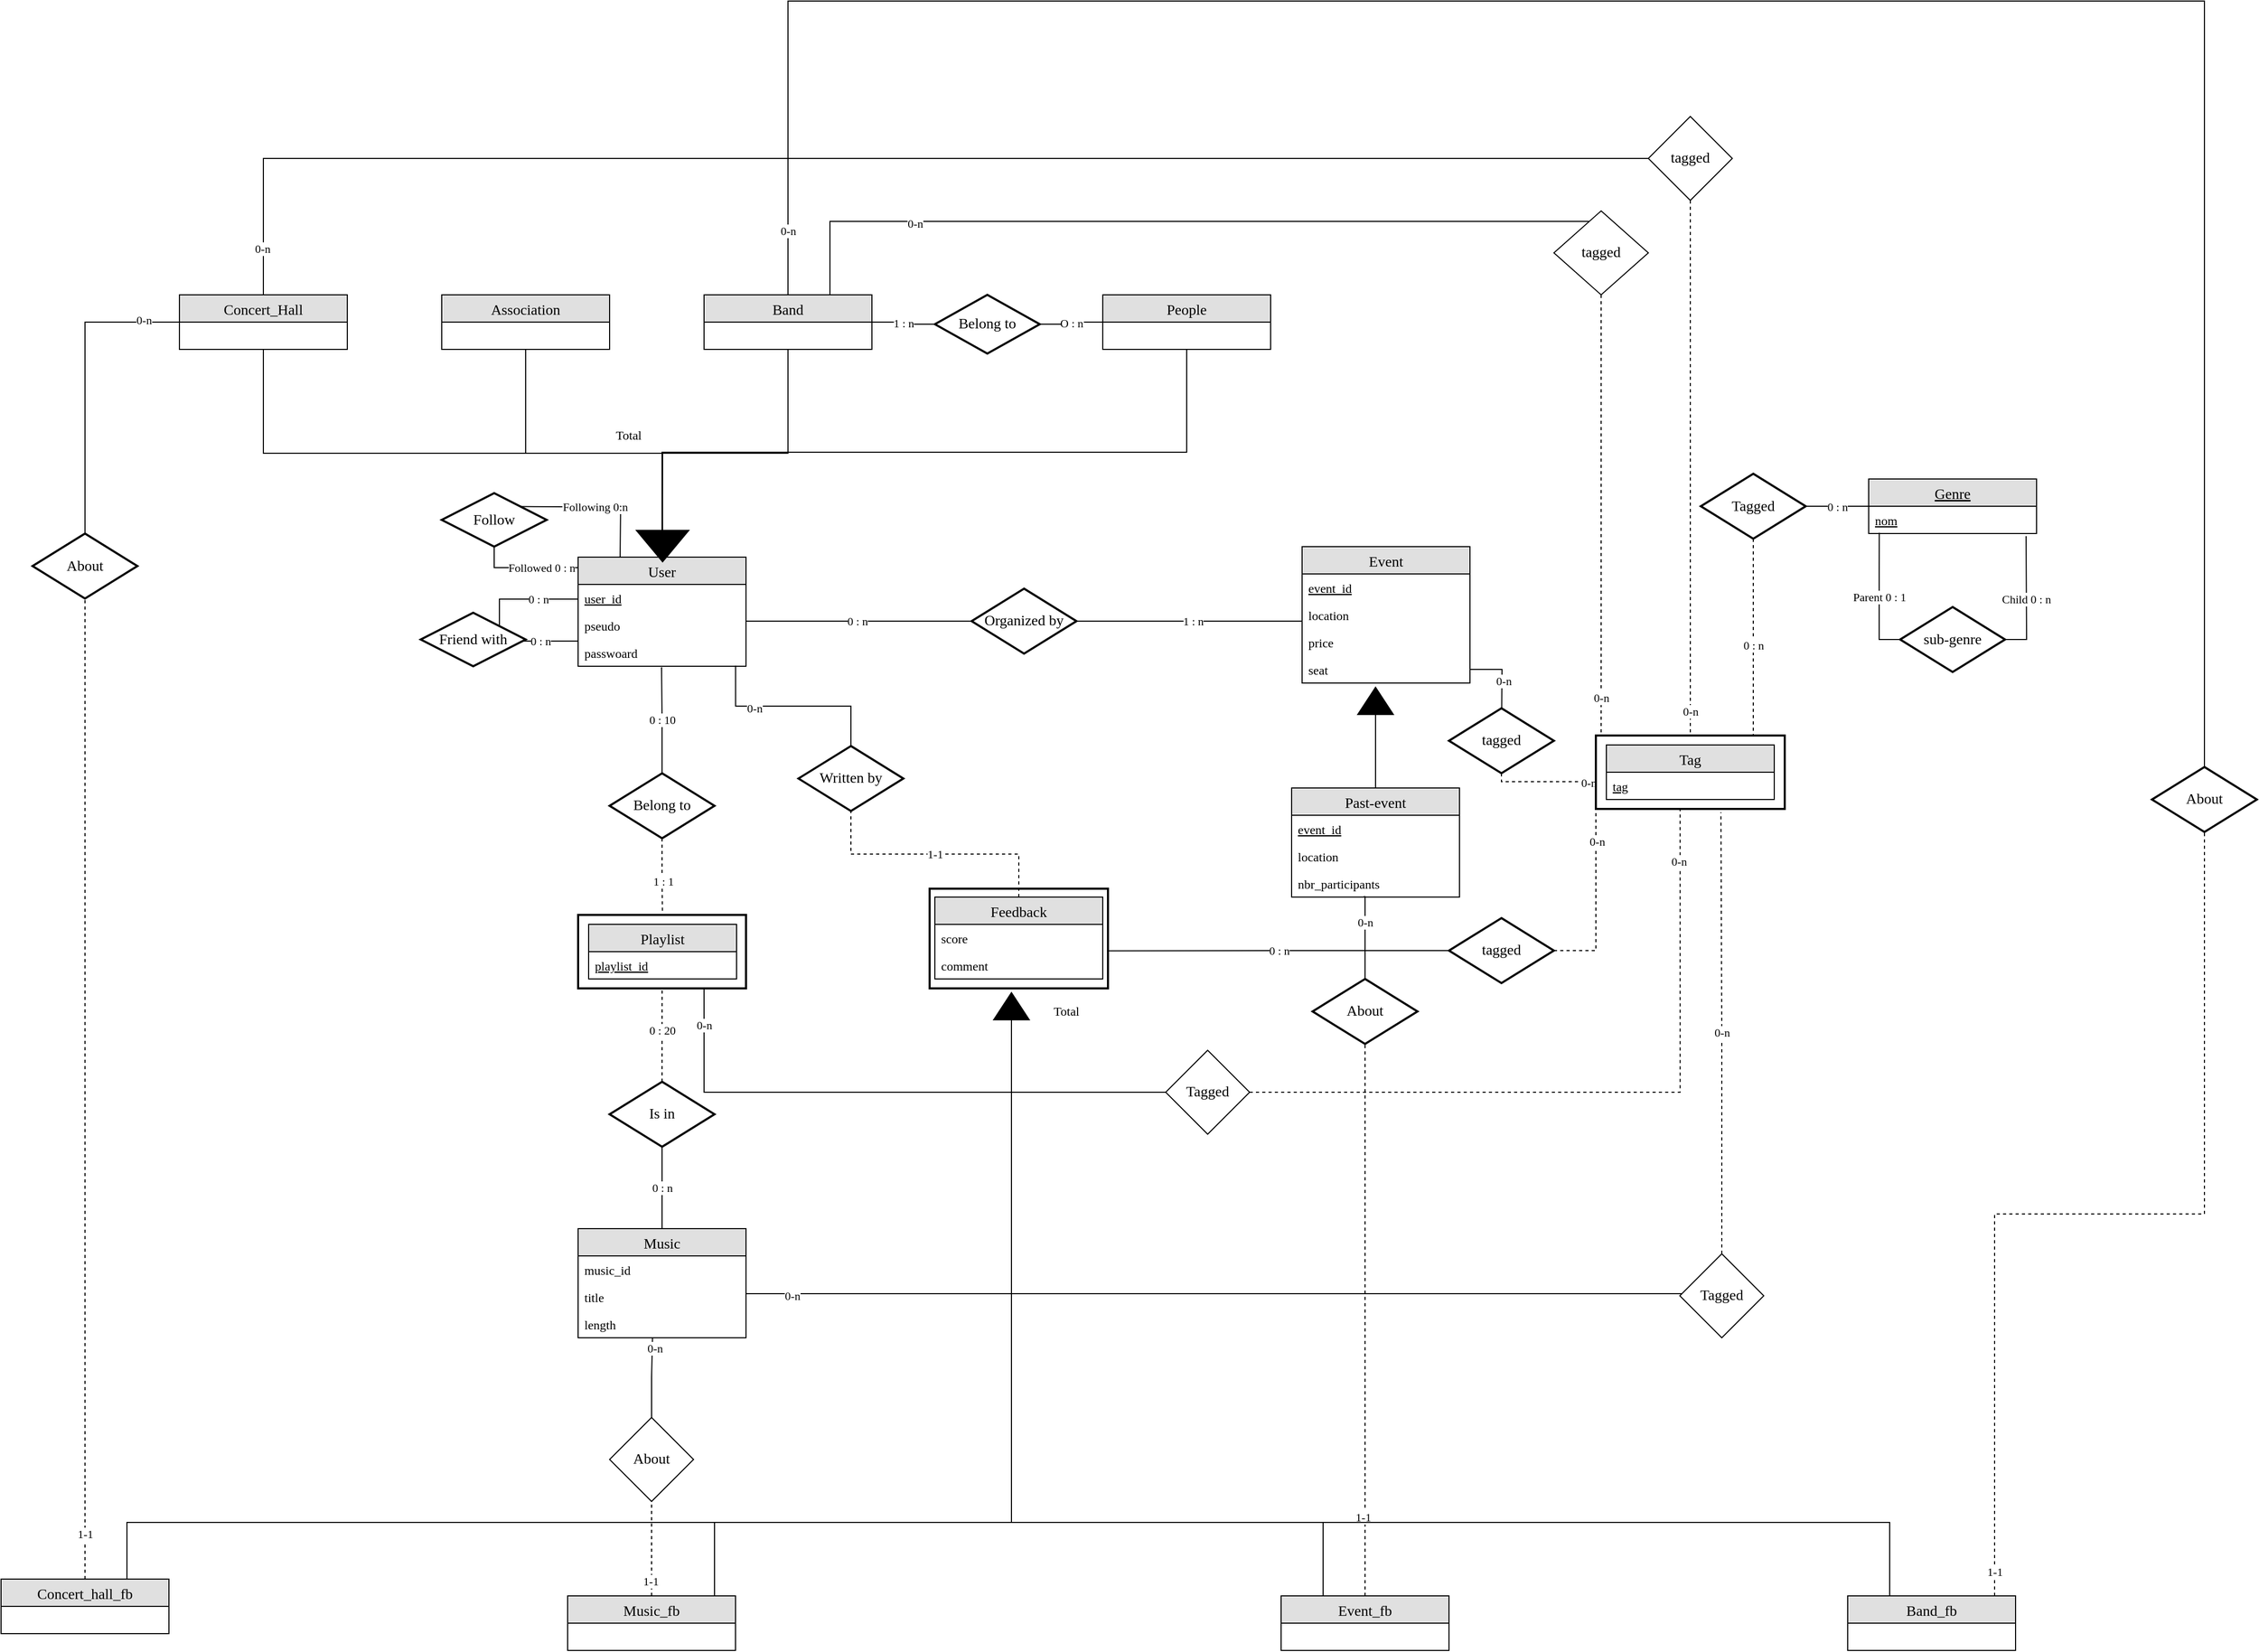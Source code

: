 <mxfile version="21.3.4" type="github">
  <diagram id="5mgsKcssJQCsPawb4BXf" name="Page-1">
    <mxGraphModel dx="2154" dy="2222" grid="1" gridSize="10" guides="1" tooltips="1" connect="1" arrows="1" fold="1" page="1" pageScale="1" pageWidth="1200" pageHeight="1600" math="0" shadow="0">
      <root>
        <mxCell id="0" />
        <mxCell id="1" parent="0" />
        <mxCell id="uh5qMoxckvoYUKValWo6-155" value="Entity" style="shape=ext;strokeWidth=2;margin=10;double=1;whiteSpace=wrap;html=1;align=center;fontSize=14;fontFamily=Comic Sans MS;" parent="1" vertex="1">
          <mxGeometry x="325" y="116" width="170" height="95" as="geometry" />
        </mxCell>
        <mxCell id="92" style="edgeStyle=orthogonalEdgeStyle;rounded=0;orthogonalLoop=1;jettySize=auto;html=1;exitX=0.5;exitY=1;exitDx=0;exitDy=0;entryX=0.5;entryY=0;entryDx=0;entryDy=0;endArrow=none;endFill=0;fontFamily=Comic Sans MS;" parent="1" source="72" target="87" edge="1">
          <mxGeometry relative="1" as="geometry" />
        </mxCell>
        <mxCell id="dS2kvdLa_AtOlH00ISaZ-193" value="" style="edgeStyle=orthogonalEdgeStyle;rounded=0;orthogonalLoop=1;jettySize=auto;html=1;endArrow=none;endFill=0;fontFamily=Comic Sans MS;" parent="1" source="72" target="dS2kvdLa_AtOlH00ISaZ-192" edge="1">
          <mxGeometry relative="1" as="geometry">
            <Array as="points">
              <mxPoint x="-310" y="-580" />
            </Array>
          </mxGeometry>
        </mxCell>
        <mxCell id="dS2kvdLa_AtOlH00ISaZ-199" value="0-n" style="edgeLabel;html=1;align=center;verticalAlign=middle;resizable=0;points=[];fontFamily=Comic Sans MS;" parent="dS2kvdLa_AtOlH00ISaZ-193" vertex="1" connectable="0">
          <mxGeometry x="-0.941" y="1" relative="1" as="geometry">
            <mxPoint y="-1" as="offset" />
          </mxGeometry>
        </mxCell>
        <mxCell id="72" value="Concert_Hall" style="swimlane;fontStyle=0;childLayout=stackLayout;horizontal=1;startSize=26;fillColor=#e0e0e0;horizontalStack=0;resizeParent=1;resizeParentMax=0;resizeLast=0;collapsible=1;marginBottom=0;swimlaneFillColor=#ffffff;align=center;fontSize=14;fontFamily=Comic Sans MS;" parent="1" vertex="1">
          <mxGeometry x="-390" y="-450" width="160" height="52" as="geometry" />
        </mxCell>
        <mxCell id="93" style="edgeStyle=orthogonalEdgeStyle;rounded=0;orthogonalLoop=1;jettySize=auto;html=1;exitX=0.5;exitY=1;exitDx=0;exitDy=0;endArrow=none;endFill=0;fontFamily=Comic Sans MS;" parent="1" source="76" edge="1">
          <mxGeometry relative="1" as="geometry">
            <mxPoint x="70" y="-200" as="targetPoint" />
          </mxGeometry>
        </mxCell>
        <mxCell id="76" value="Association" style="swimlane;fontStyle=0;childLayout=stackLayout;horizontal=1;startSize=26;fillColor=#e0e0e0;horizontalStack=0;resizeParent=1;resizeParentMax=0;resizeLast=0;collapsible=1;marginBottom=0;swimlaneFillColor=#ffffff;align=center;fontSize=14;fontFamily=Comic Sans MS;" parent="1" vertex="1">
          <mxGeometry x="-140" y="-450" width="160" height="52" as="geometry" />
        </mxCell>
        <mxCell id="94" style="edgeStyle=orthogonalEdgeStyle;rounded=0;orthogonalLoop=1;jettySize=auto;html=1;exitX=0.5;exitY=1;exitDx=0;exitDy=0;endArrow=none;endFill=0;fontFamily=Comic Sans MS;" parent="1" source="81" edge="1">
          <mxGeometry relative="1" as="geometry">
            <mxPoint x="70" y="-200" as="targetPoint" />
          </mxGeometry>
        </mxCell>
        <mxCell id="dS2kvdLa_AtOlH00ISaZ-197" value="" style="edgeStyle=orthogonalEdgeStyle;rounded=0;orthogonalLoop=1;jettySize=auto;html=1;endArrow=none;endFill=0;exitX=0.75;exitY=0;exitDx=0;exitDy=0;fontFamily=Comic Sans MS;" parent="1" source="81" target="dS2kvdLa_AtOlH00ISaZ-196" edge="1">
          <mxGeometry relative="1" as="geometry">
            <Array as="points">
              <mxPoint x="230" y="-520" />
            </Array>
          </mxGeometry>
        </mxCell>
        <mxCell id="dS2kvdLa_AtOlH00ISaZ-200" value="0-n" style="edgeLabel;html=1;align=center;verticalAlign=middle;resizable=0;points=[];fontFamily=Comic Sans MS;" parent="dS2kvdLa_AtOlH00ISaZ-197" vertex="1" connectable="0">
          <mxGeometry x="-0.62" y="-2" relative="1" as="geometry">
            <mxPoint as="offset" />
          </mxGeometry>
        </mxCell>
        <mxCell id="81" value="Band" style="swimlane;fontStyle=0;childLayout=stackLayout;horizontal=1;startSize=26;fillColor=#e0e0e0;horizontalStack=0;resizeParent=1;resizeParentMax=0;resizeLast=0;collapsible=1;marginBottom=0;swimlaneFillColor=#ffffff;align=center;fontSize=14;fontFamily=Comic Sans MS;" parent="1" vertex="1">
          <mxGeometry x="110" y="-450" width="160" height="52" as="geometry" />
        </mxCell>
        <mxCell id="84" value="O : n" style="edgeStyle=orthogonalEdgeStyle;rounded=0;orthogonalLoop=1;jettySize=auto;html=1;exitX=0;exitY=0.5;exitDx=0;exitDy=0;entryX=1;entryY=0.5;entryDx=0;entryDy=0;endArrow=none;endFill=0;fontFamily=Comic Sans MS;" parent="1" source="82" target="83" edge="1">
          <mxGeometry relative="1" as="geometry" />
        </mxCell>
        <mxCell id="95" style="edgeStyle=orthogonalEdgeStyle;rounded=0;orthogonalLoop=1;jettySize=auto;html=1;exitX=0.5;exitY=1;exitDx=0;exitDy=0;endArrow=classicThin;endFill=1;fontFamily=Comic Sans MS;" parent="1" source="dS2kvdLa_AtOlH00ISaZ-208" edge="1">
          <mxGeometry relative="1" as="geometry">
            <mxPoint x="70" y="-200" as="targetPoint" />
          </mxGeometry>
        </mxCell>
        <mxCell id="82" value="People" style="swimlane;fontStyle=0;childLayout=stackLayout;horizontal=1;startSize=26;fillColor=#e0e0e0;horizontalStack=0;resizeParent=1;resizeParentMax=0;resizeLast=0;collapsible=1;marginBottom=0;swimlaneFillColor=#ffffff;align=center;fontSize=14;fontFamily=Comic Sans MS;" parent="1" vertex="1">
          <mxGeometry x="490" y="-450" width="160" height="52" as="geometry" />
        </mxCell>
        <mxCell id="85" value="1 : n" style="edgeStyle=orthogonalEdgeStyle;rounded=0;orthogonalLoop=1;jettySize=auto;html=1;exitX=0;exitY=0.5;exitDx=0;exitDy=0;entryX=1;entryY=0.5;entryDx=0;entryDy=0;endArrow=none;endFill=0;fontFamily=Comic Sans MS;" parent="1" source="83" target="81" edge="1">
          <mxGeometry relative="1" as="geometry" />
        </mxCell>
        <mxCell id="83" value="Belong to" style="shape=rhombus;strokeWidth=2;fontSize=17;perimeter=rhombusPerimeter;whiteSpace=wrap;html=1;align=center;fontSize=14;fontFamily=Comic Sans MS;" parent="1" vertex="1">
          <mxGeometry x="330" y="-450" width="100" height="56" as="geometry" />
        </mxCell>
        <mxCell id="87" value="User" style="swimlane;fontStyle=0;childLayout=stackLayout;horizontal=1;startSize=26;fillColor=#e0e0e0;horizontalStack=0;resizeParent=1;resizeParentMax=0;resizeLast=0;collapsible=1;marginBottom=0;swimlaneFillColor=#ffffff;align=center;fontSize=14;fontFamily=Comic Sans MS;" parent="1" vertex="1">
          <mxGeometry x="-10" y="-200" width="160" height="104" as="geometry" />
        </mxCell>
        <mxCell id="88" value="user_id" style="text;strokeColor=none;fillColor=none;spacingLeft=4;spacingRight=4;overflow=hidden;rotatable=0;points=[[0,0.5],[1,0.5]];portConstraint=eastwest;fontSize=12;fontStyle=4;fontFamily=Comic Sans MS;" parent="87" vertex="1">
          <mxGeometry y="26" width="160" height="26" as="geometry" />
        </mxCell>
        <mxCell id="89" value="pseudo" style="text;strokeColor=none;fillColor=none;spacingLeft=4;spacingRight=4;overflow=hidden;rotatable=0;points=[[0,0.5],[1,0.5]];portConstraint=eastwest;fontSize=12;fontFamily=Comic Sans MS;" parent="87" vertex="1">
          <mxGeometry y="52" width="160" height="26" as="geometry" />
        </mxCell>
        <mxCell id="90" value="passwoard" style="text;strokeColor=none;fillColor=none;spacingLeft=4;spacingRight=4;overflow=hidden;rotatable=0;points=[[0,0.5],[1,0.5]];portConstraint=eastwest;fontSize=12;fontFamily=Comic Sans MS;" parent="87" vertex="1">
          <mxGeometry y="78" width="160" height="26" as="geometry" />
        </mxCell>
        <mxCell id="96" value="Total" style="text;strokeColor=none;fillColor=none;spacingLeft=4;spacingRight=4;overflow=hidden;rotatable=0;points=[[0,0.5],[1,0.5]];portConstraint=eastwest;fontSize=12;fontFamily=Comic Sans MS;" parent="1" vertex="1">
          <mxGeometry x="20" y="-330" width="40" height="26" as="geometry" />
        </mxCell>
        <mxCell id="97" value="Event" style="swimlane;fontStyle=0;childLayout=stackLayout;horizontal=1;startSize=26;fillColor=#e0e0e0;horizontalStack=0;resizeParent=1;resizeParentMax=0;resizeLast=0;collapsible=1;marginBottom=0;swimlaneFillColor=#ffffff;align=center;fontSize=14;fontFamily=Comic Sans MS;" parent="1" vertex="1">
          <mxGeometry x="680" y="-210" width="160" height="130" as="geometry" />
        </mxCell>
        <mxCell id="98" value="event_id" style="text;strokeColor=none;fillColor=none;spacingLeft=4;spacingRight=4;overflow=hidden;rotatable=0;points=[[0,0.5],[1,0.5]];portConstraint=eastwest;fontSize=12;fontStyle=4;fontFamily=Comic Sans MS;" parent="97" vertex="1">
          <mxGeometry y="26" width="160" height="26" as="geometry" />
        </mxCell>
        <mxCell id="99" value="location" style="text;strokeColor=none;fillColor=none;spacingLeft=4;spacingRight=4;overflow=hidden;rotatable=0;points=[[0,0.5],[1,0.5]];portConstraint=eastwest;fontSize=12;fontFamily=Comic Sans MS;" parent="97" vertex="1">
          <mxGeometry y="52" width="160" height="26" as="geometry" />
        </mxCell>
        <mxCell id="101" value="price " style="text;strokeColor=none;fillColor=none;spacingLeft=4;spacingRight=4;overflow=hidden;rotatable=0;points=[[0,0.5],[1,0.5]];portConstraint=eastwest;fontSize=12;fontFamily=Comic Sans MS;" parent="97" vertex="1">
          <mxGeometry y="78" width="160" height="26" as="geometry" />
        </mxCell>
        <mxCell id="dS2kvdLa_AtOlH00ISaZ-228" style="edgeStyle=orthogonalEdgeStyle;rounded=0;orthogonalLoop=1;jettySize=auto;html=1;exitX=1;exitY=0.5;exitDx=0;exitDy=0;endArrow=none;endFill=0;fontFamily=Comic Sans MS;" parent="97" source="100" edge="1">
          <mxGeometry relative="1" as="geometry">
            <mxPoint x="190" y="190" as="targetPoint" />
          </mxGeometry>
        </mxCell>
        <mxCell id="dS2kvdLa_AtOlH00ISaZ-231" value="0-n" style="edgeLabel;html=1;align=center;verticalAlign=middle;resizable=0;points=[];fontFamily=Comic Sans MS;" parent="dS2kvdLa_AtOlH00ISaZ-228" vertex="1" connectable="0">
          <mxGeometry x="-0.198" y="1" relative="1" as="geometry">
            <mxPoint as="offset" />
          </mxGeometry>
        </mxCell>
        <mxCell id="100" value="seat" style="text;strokeColor=none;fillColor=none;spacingLeft=4;spacingRight=4;overflow=hidden;rotatable=0;points=[[0,0.5],[1,0.5]];portConstraint=eastwest;fontSize=12;fontFamily=Comic Sans MS;" parent="97" vertex="1">
          <mxGeometry y="104" width="160" height="26" as="geometry" />
        </mxCell>
        <mxCell id="106" value="0 : n" style="edgeStyle=orthogonalEdgeStyle;rounded=0;orthogonalLoop=1;jettySize=auto;html=1;exitX=0;exitY=0.5;exitDx=0;exitDy=0;entryX=1;entryY=0.5;entryDx=0;entryDy=0;endArrow=none;endFill=0;fontFamily=Comic Sans MS;" parent="1" source="102" target="89" edge="1">
          <mxGeometry relative="1" as="geometry">
            <Array as="points">
              <mxPoint x="150" y="-139" />
            </Array>
          </mxGeometry>
        </mxCell>
        <mxCell id="108" value="1 : n" style="edgeStyle=orthogonalEdgeStyle;rounded=0;orthogonalLoop=1;jettySize=auto;html=1;exitX=1;exitY=0.5;exitDx=0;exitDy=0;entryX=0;entryY=0.5;entryDx=0;entryDy=0;endArrow=none;endFill=0;fontFamily=Comic Sans MS;" parent="1" source="102" target="99" edge="1">
          <mxGeometry relative="1" as="geometry">
            <Array as="points">
              <mxPoint x="680" y="-139" />
            </Array>
          </mxGeometry>
        </mxCell>
        <mxCell id="102" value="Organized by" style="shape=rhombus;strokeWidth=2;fontSize=17;perimeter=rhombusPerimeter;whiteSpace=wrap;html=1;align=center;fontSize=14;fontFamily=Comic Sans MS;" parent="1" vertex="1">
          <mxGeometry x="365" y="-170" width="100" height="62" as="geometry" />
        </mxCell>
        <mxCell id="112" value="Following 0:n" style="edgeStyle=orthogonalEdgeStyle;rounded=0;orthogonalLoop=1;jettySize=auto;html=1;exitX=1;exitY=0;exitDx=0;exitDy=0;entryX=0.25;entryY=0;entryDx=0;entryDy=0;endArrow=none;endFill=0;fontFamily=Comic Sans MS;" parent="1" edge="1">
          <mxGeometry x="0.001" relative="1" as="geometry">
            <mxPoint x="-65" y="-248.25" as="sourcePoint" />
            <mxPoint x="30" y="-200.0" as="targetPoint" />
            <mxPoint as="offset" />
          </mxGeometry>
        </mxCell>
        <mxCell id="113" value="Followed 0 : n" style="edgeStyle=orthogonalEdgeStyle;rounded=0;orthogonalLoop=1;jettySize=auto;html=1;exitX=0.5;exitY=1;exitDx=0;exitDy=0;entryX=0;entryY=0.5;entryDx=0;entryDy=0;endArrow=none;endFill=0;fontFamily=Comic Sans MS;" parent="1" source="109" target="88" edge="1">
          <mxGeometry x="0.005" relative="1" as="geometry">
            <Array as="points">
              <mxPoint x="-90" y="-190" />
              <mxPoint x="-10" y="-190" />
            </Array>
            <mxPoint as="offset" />
          </mxGeometry>
        </mxCell>
        <mxCell id="109" value="Follow" style="shape=rhombus;strokeWidth=2;fontSize=17;perimeter=rhombusPerimeter;whiteSpace=wrap;html=1;align=center;fontSize=14;fontFamily=Comic Sans MS;" parent="1" vertex="1">
          <mxGeometry x="-140" y="-261" width="100" height="51" as="geometry" />
        </mxCell>
        <mxCell id="uh5qMoxckvoYUKValWo6-144" value="0 : n" style="edgeStyle=orthogonalEdgeStyle;rounded=0;orthogonalLoop=1;jettySize=auto;html=1;exitX=1;exitY=0;exitDx=0;exitDy=0;entryX=0;entryY=0.5;entryDx=0;entryDy=0;endArrow=none;endFill=0;fontFamily=Comic Sans MS;" parent="1" source="111" target="89" edge="1">
          <mxGeometry relative="1" as="geometry">
            <Array as="points">
              <mxPoint x="-85" y="-160" />
              <mxPoint x="-10" y="-160" />
            </Array>
          </mxGeometry>
        </mxCell>
        <mxCell id="uh5qMoxckvoYUKValWo6-146" value="0 : n" style="edgeStyle=orthogonalEdgeStyle;rounded=0;orthogonalLoop=1;jettySize=auto;html=1;exitX=1;exitY=1;exitDx=0;exitDy=0;entryX=0;entryY=0.5;entryDx=0;entryDy=0;endArrow=none;endFill=0;fontFamily=Comic Sans MS;" parent="1" source="111" target="89" edge="1">
          <mxGeometry relative="1" as="geometry">
            <Array as="points">
              <mxPoint x="-85" y="-120" />
              <mxPoint x="-10" y="-120" />
            </Array>
          </mxGeometry>
        </mxCell>
        <mxCell id="111" value="Friend with" style="shape=rhombus;strokeWidth=2;fontSize=17;perimeter=rhombusPerimeter;whiteSpace=wrap;html=1;align=center;fontSize=14;fontFamily=Comic Sans MS;" parent="1" vertex="1">
          <mxGeometry x="-160" y="-147" width="100" height="51" as="geometry" />
        </mxCell>
        <mxCell id="121" value="0 : 10" style="edgeStyle=orthogonalEdgeStyle;rounded=0;orthogonalLoop=1;jettySize=auto;html=1;exitX=0.5;exitY=0;exitDx=0;exitDy=0;entryX=0.497;entryY=1.036;entryDx=0;entryDy=0;entryPerimeter=0;endArrow=none;endFill=0;fontFamily=Comic Sans MS;" parent="1" source="120" target="90" edge="1">
          <mxGeometry relative="1" as="geometry" />
        </mxCell>
        <mxCell id="122" value="1 : 1" style="edgeStyle=orthogonalEdgeStyle;rounded=0;orthogonalLoop=1;jettySize=auto;html=1;exitX=0.5;exitY=1;exitDx=0;exitDy=0;entryX=0.5;entryY=0;entryDx=0;entryDy=0;endArrow=none;endFill=0;fontFamily=Comic Sans MS;dashed=1;" parent="1" source="120" target="116" edge="1">
          <mxGeometry relative="1" as="geometry" />
        </mxCell>
        <mxCell id="120" value="Belong to" style="shape=rhombus;strokeWidth=2;fontSize=17;perimeter=rhombusPerimeter;whiteSpace=wrap;html=1;align=center;fontSize=14;fontFamily=Comic Sans MS;" parent="1" vertex="1">
          <mxGeometry x="20" y="6" width="100" height="62" as="geometry" />
        </mxCell>
        <mxCell id="123" value="Music" style="swimlane;fontStyle=0;childLayout=stackLayout;horizontal=1;startSize=26;fillColor=#e0e0e0;horizontalStack=0;resizeParent=1;resizeParentMax=0;resizeLast=0;collapsible=1;marginBottom=0;swimlaneFillColor=#ffffff;align=center;fontSize=14;fontFamily=Comic Sans MS;" parent="1" vertex="1">
          <mxGeometry x="-10" y="440" width="160" height="104" as="geometry" />
        </mxCell>
        <mxCell id="124" value="music_id" style="text;strokeColor=none;fillColor=none;spacingLeft=4;spacingRight=4;overflow=hidden;rotatable=0;points=[[0,0.5],[1,0.5]];portConstraint=eastwest;fontSize=12;fontFamily=Comic Sans MS;" parent="123" vertex="1">
          <mxGeometry y="26" width="160" height="26" as="geometry" />
        </mxCell>
        <mxCell id="125" value="title" style="text;strokeColor=none;fillColor=none;spacingLeft=4;spacingRight=4;overflow=hidden;rotatable=0;points=[[0,0.5],[1,0.5]];portConstraint=eastwest;fontSize=12;fontFamily=Comic Sans MS;" parent="123" vertex="1">
          <mxGeometry y="52" width="160" height="26" as="geometry" />
        </mxCell>
        <mxCell id="126" value="length" style="text;strokeColor=none;fillColor=none;spacingLeft=4;spacingRight=4;overflow=hidden;rotatable=0;points=[[0,0.5],[1,0.5]];portConstraint=eastwest;fontSize=12;fontFamily=Comic Sans MS;" parent="123" vertex="1">
          <mxGeometry y="78" width="160" height="26" as="geometry" />
        </mxCell>
        <mxCell id="128" value="0 : 20" style="edgeStyle=orthogonalEdgeStyle;rounded=0;orthogonalLoop=1;jettySize=auto;html=1;exitX=0.5;exitY=0;exitDx=0;exitDy=0;entryX=0.497;entryY=0.977;entryDx=0;entryDy=0;entryPerimeter=0;endArrow=none;endFill=0;fontFamily=Comic Sans MS;dashed=1;" parent="1" source="127" target="117" edge="1">
          <mxGeometry relative="1" as="geometry" />
        </mxCell>
        <mxCell id="129" value="0 : n" style="edgeStyle=orthogonalEdgeStyle;rounded=0;orthogonalLoop=1;jettySize=auto;html=1;exitX=0.5;exitY=1;exitDx=0;exitDy=0;entryX=0.5;entryY=0;entryDx=0;entryDy=0;endArrow=none;endFill=0;fontFamily=Comic Sans MS;" parent="1" source="127" target="123" edge="1">
          <mxGeometry relative="1" as="geometry" />
        </mxCell>
        <mxCell id="127" value="Is in" style="shape=rhombus;strokeWidth=2;fontSize=17;perimeter=rhombusPerimeter;whiteSpace=wrap;html=1;align=center;fontSize=14;fontFamily=Comic Sans MS;" parent="1" vertex="1">
          <mxGeometry x="20" y="300" width="100" height="62" as="geometry" />
        </mxCell>
        <mxCell id="130" value="Entity" style="shape=ext;strokeWidth=2;margin=10;double=1;whiteSpace=wrap;html=1;align=center;fontSize=14;fontFamily=Comic Sans MS;" parent="1" vertex="1">
          <mxGeometry x="-10" y="141" width="160" height="70" as="geometry" />
        </mxCell>
        <mxCell id="116" value="Playlist" style="swimlane;fontStyle=0;childLayout=stackLayout;horizontal=1;startSize=26;fillColor=#e0e0e0;horizontalStack=0;resizeParent=1;resizeParentMax=0;resizeLast=0;collapsible=1;marginBottom=0;swimlaneFillColor=#ffffff;align=center;fontSize=14;fontFamily=Comic Sans MS;" parent="1" vertex="1">
          <mxGeometry y="150" width="141" height="52" as="geometry" />
        </mxCell>
        <mxCell id="117" value="playlist_id" style="text;strokeColor=none;fillColor=none;spacingLeft=4;spacingRight=4;overflow=hidden;rotatable=0;points=[[0,0.5],[1,0.5]];portConstraint=eastwest;fontSize=12;fontStyle=4;fontFamily=Comic Sans MS;" parent="116" vertex="1">
          <mxGeometry y="26" width="141" height="26" as="geometry" />
        </mxCell>
        <mxCell id="QRfCR-6E0NOjS9k6VAhL-156" style="edgeStyle=orthogonalEdgeStyle;rounded=0;orthogonalLoop=1;jettySize=auto;html=1;exitX=0.5;exitY=0;exitDx=0;exitDy=0;endArrow=none;endFill=0;entryX=0.5;entryY=1;entryDx=0;entryDy=0;fontFamily=Comic Sans MS;dashed=1;" parent="1" source="QRfCR-6E0NOjS9k6VAhL-130" target="QRfCR-6E0NOjS9k6VAhL-157" edge="1">
          <mxGeometry relative="1" as="geometry">
            <mxPoint x="1280" y="40" as="targetPoint" />
            <Array as="points">
              <mxPoint x="1340" y="790" />
              <mxPoint x="1340" y="426" />
              <mxPoint x="1540" y="426" />
            </Array>
          </mxGeometry>
        </mxCell>
        <mxCell id="QRfCR-6E0NOjS9k6VAhL-159" value="1-1" style="edgeLabel;html=1;align=center;verticalAlign=middle;resizable=0;points=[];fontFamily=Comic Sans MS;" parent="QRfCR-6E0NOjS9k6VAhL-156" vertex="1" connectable="0">
          <mxGeometry x="-0.834" relative="1" as="geometry">
            <mxPoint y="-1" as="offset" />
          </mxGeometry>
        </mxCell>
        <mxCell id="QRfCR-6E0NOjS9k6VAhL-130" value="Band_fb" style="swimlane;fontStyle=0;childLayout=stackLayout;horizontal=1;startSize=26;fillColor=#e0e0e0;horizontalStack=0;resizeParent=1;resizeParentMax=0;resizeLast=0;collapsible=1;marginBottom=0;swimlaneFillColor=#ffffff;align=center;fontSize=14;fontFamily=Comic Sans MS;" parent="1" vertex="1">
          <mxGeometry x="1200" y="790" width="160" height="52" as="geometry" />
        </mxCell>
        <mxCell id="QRfCR-6E0NOjS9k6VAhL-141" value="" style="edgeStyle=orthogonalEdgeStyle;rounded=0;orthogonalLoop=1;jettySize=auto;html=1;entryX=0.5;entryY=1;entryDx=0;entryDy=0;endArrow=none;endFill=0;fontFamily=Comic Sans MS;dashed=1;" parent="1" source="QRfCR-6E0NOjS9k6VAhL-135" target="QRfCR-6E0NOjS9k6VAhL-144" edge="1">
          <mxGeometry relative="1" as="geometry">
            <mxPoint x="740" y="282" as="targetPoint" />
          </mxGeometry>
        </mxCell>
        <mxCell id="QRfCR-6E0NOjS9k6VAhL-145" value="1-1" style="edgeLabel;html=1;align=center;verticalAlign=middle;resizable=0;points=[];fontFamily=Comic Sans MS;" parent="QRfCR-6E0NOjS9k6VAhL-141" vertex="1" connectable="0">
          <mxGeometry x="-0.712" y="2" relative="1" as="geometry">
            <mxPoint as="offset" />
          </mxGeometry>
        </mxCell>
        <mxCell id="QRfCR-6E0NOjS9k6VAhL-135" value="Event_fb" style="swimlane;fontStyle=0;childLayout=stackLayout;horizontal=1;startSize=26;fillColor=#e0e0e0;horizontalStack=0;resizeParent=1;resizeParentMax=0;resizeLast=0;collapsible=1;marginBottom=0;swimlaneFillColor=#ffffff;align=center;fontSize=14;fontFamily=Comic Sans MS;" parent="1" vertex="1">
          <mxGeometry x="660" y="790" width="160" height="52" as="geometry" />
        </mxCell>
        <mxCell id="QRfCR-6E0NOjS9k6VAhL-161" style="edgeStyle=orthogonalEdgeStyle;rounded=0;orthogonalLoop=1;jettySize=auto;html=1;exitX=0.5;exitY=0;exitDx=0;exitDy=0;endArrow=none;endFill=0;fontFamily=Comic Sans MS;entryX=0.5;entryY=1;entryDx=0;entryDy=0;dashed=1;" parent="1" source="QRfCR-6E0NOjS9k6VAhL-136" target="QRfCR-6E0NOjS9k6VAhL-162" edge="1">
          <mxGeometry relative="1" as="geometry">
            <mxPoint x="-620" y="-160" as="targetPoint" />
            <Array as="points" />
          </mxGeometry>
        </mxCell>
        <mxCell id="QRfCR-6E0NOjS9k6VAhL-165" value="1-1" style="edgeLabel;html=1;align=center;verticalAlign=middle;resizable=0;points=[];fontFamily=Comic Sans MS;" parent="QRfCR-6E0NOjS9k6VAhL-161" vertex="1" connectable="0">
          <mxGeometry x="-0.907" relative="1" as="geometry">
            <mxPoint as="offset" />
          </mxGeometry>
        </mxCell>
        <mxCell id="QRfCR-6E0NOjS9k6VAhL-136" value="Concert_hall_fb" style="swimlane;fontStyle=0;childLayout=stackLayout;horizontal=1;startSize=26;fillColor=#e0e0e0;horizontalStack=0;resizeParent=1;resizeParentMax=0;resizeLast=0;collapsible=1;marginBottom=0;swimlaneFillColor=#ffffff;align=center;fontSize=14;fontFamily=Comic Sans MS;" parent="1" vertex="1">
          <mxGeometry x="-560" y="774" width="160" height="52" as="geometry" />
        </mxCell>
        <mxCell id="QRfCR-6E0NOjS9k6VAhL-148" value="" style="edgeStyle=orthogonalEdgeStyle;rounded=0;orthogonalLoop=1;jettySize=auto;html=1;endArrow=none;endFill=0;fontFamily=Comic Sans MS;dashed=1;" parent="1" source="QRfCR-6E0NOjS9k6VAhL-137" target="QRfCR-6E0NOjS9k6VAhL-147" edge="1">
          <mxGeometry relative="1" as="geometry" />
        </mxCell>
        <mxCell id="QRfCR-6E0NOjS9k6VAhL-152" value="1-1" style="edgeLabel;html=1;align=center;verticalAlign=middle;resizable=0;points=[];fontFamily=Comic Sans MS;" parent="QRfCR-6E0NOjS9k6VAhL-148" vertex="1" connectable="0">
          <mxGeometry x="-0.688" y="1" relative="1" as="geometry">
            <mxPoint as="offset" />
          </mxGeometry>
        </mxCell>
        <mxCell id="uh5qMoxckvoYUKValWo6-161" style="edgeStyle=orthogonalEdgeStyle;rounded=0;orthogonalLoop=1;jettySize=auto;html=1;exitX=0.75;exitY=0;exitDx=0;exitDy=0;entryX=0;entryY=0.5;entryDx=0;entryDy=0;endArrow=none;endFill=0;fontFamily=Comic Sans MS;" parent="1" source="QRfCR-6E0NOjS9k6VAhL-137" target="uh5qMoxckvoYUKValWo6-158" edge="1">
          <mxGeometry relative="1" as="geometry">
            <Array as="points">
              <mxPoint x="120" y="790" />
              <mxPoint x="120" y="720" />
              <mxPoint x="403" y="720" />
            </Array>
          </mxGeometry>
        </mxCell>
        <mxCell id="QRfCR-6E0NOjS9k6VAhL-137" value="Music_fb" style="swimlane;fontStyle=0;childLayout=stackLayout;horizontal=1;startSize=26;fillColor=#e0e0e0;horizontalStack=0;resizeParent=1;resizeParentMax=0;resizeLast=0;collapsible=1;marginBottom=0;swimlaneFillColor=#ffffff;align=center;fontSize=14;fontFamily=Comic Sans MS;" parent="1" vertex="1">
          <mxGeometry x="-20" y="790" width="160" height="52" as="geometry" />
        </mxCell>
        <mxCell id="QRfCR-6E0NOjS9k6VAhL-144" value="About" style="shape=rhombus;strokeWidth=2;fontSize=17;perimeter=rhombusPerimeter;whiteSpace=wrap;html=1;align=center;fontSize=14;fontFamily=Comic Sans MS;" parent="1" vertex="1">
          <mxGeometry x="690" y="202" width="100" height="62" as="geometry" />
        </mxCell>
        <mxCell id="QRfCR-6E0NOjS9k6VAhL-150" style="edgeStyle=orthogonalEdgeStyle;rounded=0;orthogonalLoop=1;jettySize=auto;html=1;exitX=0.5;exitY=0;exitDx=0;exitDy=0;entryX=0.443;entryY=0.994;entryDx=0;entryDy=0;entryPerimeter=0;endArrow=none;endFill=0;fontFamily=Comic Sans MS;" parent="1" source="QRfCR-6E0NOjS9k6VAhL-147" target="126" edge="1">
          <mxGeometry relative="1" as="geometry" />
        </mxCell>
        <mxCell id="QRfCR-6E0NOjS9k6VAhL-151" value="0-n" style="edgeLabel;html=1;align=center;verticalAlign=middle;resizable=0;points=[];fontFamily=Comic Sans MS;" parent="QRfCR-6E0NOjS9k6VAhL-150" vertex="1" connectable="0">
          <mxGeometry x="0.733" y="-2" relative="1" as="geometry">
            <mxPoint as="offset" />
          </mxGeometry>
        </mxCell>
        <mxCell id="QRfCR-6E0NOjS9k6VAhL-147" value="About" style="rhombus;whiteSpace=wrap;html=1;fontSize=14;fontStyle=0;startSize=26;swimlaneFillColor=#ffffff;fontFamily=Comic Sans MS;" parent="1" vertex="1">
          <mxGeometry x="20" y="620" width="80" height="80" as="geometry" />
        </mxCell>
        <mxCell id="QRfCR-6E0NOjS9k6VAhL-158" style="edgeStyle=orthogonalEdgeStyle;rounded=0;orthogonalLoop=1;jettySize=auto;html=1;exitX=0.5;exitY=0;exitDx=0;exitDy=0;entryX=0.5;entryY=0;entryDx=0;entryDy=0;endArrow=none;endFill=0;fontFamily=Comic Sans MS;" parent="1" source="QRfCR-6E0NOjS9k6VAhL-157" target="81" edge="1">
          <mxGeometry relative="1" as="geometry">
            <Array as="points">
              <mxPoint x="1540" y="-730" />
              <mxPoint x="190" y="-730" />
            </Array>
          </mxGeometry>
        </mxCell>
        <mxCell id="QRfCR-6E0NOjS9k6VAhL-160" value="0-n" style="edgeLabel;html=1;align=center;verticalAlign=middle;resizable=0;points=[];fontFamily=Comic Sans MS;" parent="QRfCR-6E0NOjS9k6VAhL-158" vertex="1" connectable="0">
          <mxGeometry x="0.949" relative="1" as="geometry">
            <mxPoint y="-1" as="offset" />
          </mxGeometry>
        </mxCell>
        <mxCell id="QRfCR-6E0NOjS9k6VAhL-157" value="About" style="shape=rhombus;strokeWidth=2;fontSize=17;perimeter=rhombusPerimeter;whiteSpace=wrap;html=1;align=center;fontSize=14;fontFamily=Comic Sans MS;" parent="1" vertex="1">
          <mxGeometry x="1490" width="100" height="62" as="geometry" />
        </mxCell>
        <mxCell id="QRfCR-6E0NOjS9k6VAhL-163" style="edgeStyle=orthogonalEdgeStyle;rounded=0;orthogonalLoop=1;jettySize=auto;html=1;exitX=0.5;exitY=0;exitDx=0;exitDy=0;entryX=0;entryY=0.5;entryDx=0;entryDy=0;endArrow=none;endFill=0;fontFamily=Comic Sans MS;" parent="1" source="QRfCR-6E0NOjS9k6VAhL-162" target="72" edge="1">
          <mxGeometry relative="1" as="geometry" />
        </mxCell>
        <mxCell id="QRfCR-6E0NOjS9k6VAhL-164" value="0-n" style="edgeLabel;html=1;align=center;verticalAlign=middle;resizable=0;points=[];fontFamily=Comic Sans MS;" parent="QRfCR-6E0NOjS9k6VAhL-163" vertex="1" connectable="0">
          <mxGeometry x="0.765" y="2" relative="1" as="geometry">
            <mxPoint as="offset" />
          </mxGeometry>
        </mxCell>
        <mxCell id="QRfCR-6E0NOjS9k6VAhL-162" value="About" style="shape=rhombus;strokeWidth=2;fontSize=17;perimeter=rhombusPerimeter;whiteSpace=wrap;html=1;align=center;fontSize=14;fontFamily=Comic Sans MS;" parent="1" vertex="1">
          <mxGeometry x="-530" y="-222.5" width="100" height="62" as="geometry" />
        </mxCell>
        <mxCell id="dS2kvdLa_AtOlH00ISaZ-134" style="edgeStyle=orthogonalEdgeStyle;rounded=0;orthogonalLoop=1;jettySize=auto;html=1;exitX=0.5;exitY=0;exitDx=0;exitDy=0;endArrow=none;endFill=0;entryX=0.938;entryY=0.977;entryDx=0;entryDy=0;entryPerimeter=0;fontFamily=Comic Sans MS;" parent="1" source="dS2kvdLa_AtOlH00ISaZ-135" target="90" edge="1">
          <mxGeometry relative="1" as="geometry">
            <mxPoint x="140" y="-90" as="targetPoint" />
          </mxGeometry>
        </mxCell>
        <mxCell id="dS2kvdLa_AtOlH00ISaZ-138" value="0-n" style="edgeLabel;html=1;align=center;verticalAlign=middle;resizable=0;points=[];fontFamily=Comic Sans MS;" parent="dS2kvdLa_AtOlH00ISaZ-134" vertex="1" connectable="0">
          <mxGeometry x="0.394" y="2" relative="1" as="geometry">
            <mxPoint as="offset" />
          </mxGeometry>
        </mxCell>
        <mxCell id="dS2kvdLa_AtOlH00ISaZ-130" value="Feedback" style="swimlane;fontStyle=0;childLayout=stackLayout;horizontal=1;startSize=26;fillColor=#e0e0e0;horizontalStack=0;resizeParent=1;resizeParentMax=0;resizeLast=0;collapsible=1;marginBottom=0;swimlaneFillColor=#ffffff;align=center;fontSize=14;fontFamily=Comic Sans MS;" parent="1" vertex="1">
          <mxGeometry x="330" y="124" width="160" height="78" as="geometry" />
        </mxCell>
        <mxCell id="dS2kvdLa_AtOlH00ISaZ-131" value="score" style="text;strokeColor=none;fillColor=none;spacingLeft=4;spacingRight=4;overflow=hidden;rotatable=0;points=[[0,0.5],[1,0.5]];portConstraint=eastwest;fontSize=12;fontStyle=0;fontFamily=Comic Sans MS;" parent="dS2kvdLa_AtOlH00ISaZ-130" vertex="1">
          <mxGeometry y="26" width="160" height="26" as="geometry" />
        </mxCell>
        <mxCell id="dS2kvdLa_AtOlH00ISaZ-132" value="comment" style="text;strokeColor=none;fillColor=none;spacingLeft=4;spacingRight=4;overflow=hidden;rotatable=0;points=[[0,0.5],[1,0.5]];portConstraint=eastwest;fontSize=12;fontFamily=Comic Sans MS;" parent="dS2kvdLa_AtOlH00ISaZ-130" vertex="1">
          <mxGeometry y="52" width="160" height="26" as="geometry" />
        </mxCell>
        <mxCell id="dS2kvdLa_AtOlH00ISaZ-136" value="1-1" style="edgeStyle=orthogonalEdgeStyle;rounded=0;orthogonalLoop=1;jettySize=auto;html=1;exitX=0.5;exitY=0;exitDx=0;exitDy=0;endArrow=none;endFill=0;fontFamily=Comic Sans MS;dashed=1;" parent="1" source="dS2kvdLa_AtOlH00ISaZ-130" target="dS2kvdLa_AtOlH00ISaZ-135" edge="1">
          <mxGeometry relative="1" as="geometry">
            <mxPoint x="140" y="-90" as="targetPoint" />
            <mxPoint x="410" y="124" as="sourcePoint" />
          </mxGeometry>
        </mxCell>
        <mxCell id="dS2kvdLa_AtOlH00ISaZ-135" value="Written by" style="shape=rhombus;strokeWidth=2;fontSize=17;perimeter=rhombusPerimeter;whiteSpace=wrap;html=1;align=center;fontSize=14;fontFamily=Comic Sans MS;" parent="1" vertex="1">
          <mxGeometry x="200" y="-20" width="100" height="62" as="geometry" />
        </mxCell>
        <mxCell id="dS2kvdLa_AtOlH00ISaZ-145" value="Past-event" style="swimlane;fontStyle=0;childLayout=stackLayout;horizontal=1;startSize=26;fillColor=#e0e0e0;horizontalStack=0;resizeParent=1;resizeParentMax=0;resizeLast=0;collapsible=1;marginBottom=0;swimlaneFillColor=#ffffff;align=center;fontSize=14;fontFamily=Comic Sans MS;" parent="1" vertex="1">
          <mxGeometry x="670" y="20" width="160" height="104" as="geometry" />
        </mxCell>
        <mxCell id="dS2kvdLa_AtOlH00ISaZ-146" value="event_id" style="text;strokeColor=none;fillColor=none;spacingLeft=4;spacingRight=4;overflow=hidden;rotatable=0;points=[[0,0.5],[1,0.5]];portConstraint=eastwest;fontSize=12;fontStyle=4;fontFamily=Comic Sans MS;" parent="dS2kvdLa_AtOlH00ISaZ-145" vertex="1">
          <mxGeometry y="26" width="160" height="26" as="geometry" />
        </mxCell>
        <mxCell id="dS2kvdLa_AtOlH00ISaZ-147" value="location" style="text;strokeColor=none;fillColor=none;spacingLeft=4;spacingRight=4;overflow=hidden;rotatable=0;points=[[0,0.5],[1,0.5]];portConstraint=eastwest;fontSize=12;fontFamily=Comic Sans MS;" parent="dS2kvdLa_AtOlH00ISaZ-145" vertex="1">
          <mxGeometry y="52" width="160" height="26" as="geometry" />
        </mxCell>
        <mxCell id="dS2kvdLa_AtOlH00ISaZ-148" value="nbr_participants" style="text;strokeColor=none;fillColor=none;spacingLeft=4;spacingRight=4;overflow=hidden;rotatable=0;points=[[0,0.5],[1,0.5]];portConstraint=eastwest;fontSize=12;fontFamily=Comic Sans MS;" parent="dS2kvdLa_AtOlH00ISaZ-145" vertex="1">
          <mxGeometry y="78" width="160" height="26" as="geometry" />
        </mxCell>
        <mxCell id="dS2kvdLa_AtOlH00ISaZ-151" value="" style="edgeStyle=orthogonalEdgeStyle;rounded=0;orthogonalLoop=1;jettySize=auto;html=1;entryX=0.429;entryY=0.985;entryDx=0;entryDy=0;entryPerimeter=0;endArrow=none;endFill=0;fontFamily=Comic Sans MS;" parent="1" target="dS2kvdLa_AtOlH00ISaZ-148" edge="1">
          <mxGeometry relative="1" as="geometry">
            <mxPoint x="740" y="202" as="sourcePoint" />
            <mxPoint x="740" y="130" as="targetPoint" />
            <Array as="points">
              <mxPoint x="740" y="124" />
            </Array>
          </mxGeometry>
        </mxCell>
        <mxCell id="dS2kvdLa_AtOlH00ISaZ-155" value="0-n" style="edgeLabel;html=1;align=center;verticalAlign=middle;resizable=0;points=[];fontFamily=Comic Sans MS;" parent="dS2kvdLa_AtOlH00ISaZ-151" vertex="1" connectable="0">
          <mxGeometry x="0.363" relative="1" as="geometry">
            <mxPoint as="offset" />
          </mxGeometry>
        </mxCell>
        <mxCell id="dS2kvdLa_AtOlH00ISaZ-154" value="" style="edgeStyle=orthogonalEdgeStyle;rounded=0;orthogonalLoop=1;jettySize=auto;html=1;exitX=0.5;exitY=0;exitDx=0;exitDy=0;endArrow=none;endFill=0;fontFamily=Comic Sans MS;" parent="1" source="dS2kvdLa_AtOlH00ISaZ-145" target="dS2kvdLa_AtOlH00ISaZ-150" edge="1">
          <mxGeometry relative="1" as="geometry">
            <mxPoint x="750" y="20" as="sourcePoint" />
            <mxPoint x="757" y="-79" as="targetPoint" />
            <Array as="points" />
          </mxGeometry>
        </mxCell>
        <mxCell id="dS2kvdLa_AtOlH00ISaZ-150" value="" style="triangle;whiteSpace=wrap;html=1;rotation=-90;fillColor=#000000;fontFamily=Comic Sans MS;" parent="1" vertex="1">
          <mxGeometry x="737" y="-80" width="26" height="34" as="geometry" />
        </mxCell>
        <mxCell id="dS2kvdLa_AtOlH00ISaZ-160" value="Genre" style="swimlane;fontStyle=4;childLayout=stackLayout;horizontal=1;startSize=26;fillColor=#e0e0e0;horizontalStack=0;resizeParent=1;resizeParentMax=0;resizeLast=0;collapsible=1;marginBottom=0;swimlaneFillColor=#ffffff;align=center;fontSize=14;fontFamily=Comic Sans MS;" parent="1" vertex="1">
          <mxGeometry x="1220" y="-274.5" width="160" height="52" as="geometry" />
        </mxCell>
        <mxCell id="dS2kvdLa_AtOlH00ISaZ-162" value="nom" style="text;strokeColor=none;fillColor=none;spacingLeft=4;spacingRight=4;overflow=hidden;rotatable=0;points=[[0,0.5],[1,0.5]];portConstraint=eastwest;fontSize=12;fontFamily=Comic Sans MS;fontStyle=4" parent="dS2kvdLa_AtOlH00ISaZ-160" vertex="1">
          <mxGeometry y="26" width="160" height="26" as="geometry" />
        </mxCell>
        <mxCell id="dS2kvdLa_AtOlH00ISaZ-181" value="" style="edgeStyle=orthogonalEdgeStyle;rounded=0;orthogonalLoop=1;jettySize=auto;html=1;exitX=0;exitY=0.5;exitDx=0;exitDy=0;entryX=1;entryY=0.5;entryDx=0;entryDy=0;endArrow=none;endFill=0;dashed=1;fontFamily=Comic Sans MS;" parent="1" target="dS2kvdLa_AtOlH00ISaZ-180" edge="1">
          <mxGeometry relative="1" as="geometry">
            <mxPoint x="960" y="8" as="sourcePoint" />
            <mxPoint x="492" y="178" as="targetPoint" />
            <Array as="points">
              <mxPoint x="960" y="175" />
            </Array>
          </mxGeometry>
        </mxCell>
        <mxCell id="dS2kvdLa_AtOlH00ISaZ-183" value="0-n" style="edgeLabel;html=1;align=center;verticalAlign=middle;resizable=0;points=[];fontFamily=Comic Sans MS;" parent="dS2kvdLa_AtOlH00ISaZ-181" vertex="1" connectable="0">
          <mxGeometry x="-0.391" y="1" relative="1" as="geometry">
            <mxPoint as="offset" />
          </mxGeometry>
        </mxCell>
        <mxCell id="uh5qMoxckvoYUKValWo6-156" value="0 : n" style="edgeStyle=orthogonalEdgeStyle;rounded=0;orthogonalLoop=1;jettySize=auto;html=1;exitX=0;exitY=0.5;exitDx=0;exitDy=0;entryX=1.003;entryY=0.624;entryDx=0;entryDy=0;entryPerimeter=0;endArrow=none;endFill=0;fontFamily=Comic Sans MS;" parent="1" source="dS2kvdLa_AtOlH00ISaZ-180" target="uh5qMoxckvoYUKValWo6-155" edge="1">
          <mxGeometry relative="1" as="geometry" />
        </mxCell>
        <mxCell id="dS2kvdLa_AtOlH00ISaZ-180" value="tagged" style="shape=rhombus;strokeWidth=2;fontSize=17;perimeter=rhombusPerimeter;whiteSpace=wrap;html=1;align=center;fontSize=14;fontFamily=Comic Sans MS;" parent="1" vertex="1">
          <mxGeometry x="820" y="144" width="100" height="62" as="geometry" />
        </mxCell>
        <mxCell id="dS2kvdLa_AtOlH00ISaZ-187" value="" style="edgeStyle=orthogonalEdgeStyle;rounded=0;orthogonalLoop=1;jettySize=auto;html=1;endArrow=none;endFill=0;fontFamily=Comic Sans MS;" parent="1" source="dS2kvdLa_AtOlH00ISaZ-184" edge="1">
          <mxGeometry relative="1" as="geometry">
            <mxPoint x="150" y="502" as="targetPoint" />
            <Array as="points">
              <mxPoint x="820" y="502" />
              <mxPoint x="820" y="502" />
            </Array>
          </mxGeometry>
        </mxCell>
        <mxCell id="dS2kvdLa_AtOlH00ISaZ-189" value="0-n" style="edgeLabel;html=1;align=center;verticalAlign=middle;resizable=0;points=[];fontFamily=Comic Sans MS;" parent="dS2kvdLa_AtOlH00ISaZ-187" vertex="1" connectable="0">
          <mxGeometry x="0.901" y="2" relative="1" as="geometry">
            <mxPoint as="offset" />
          </mxGeometry>
        </mxCell>
        <mxCell id="uh5qMoxckvoYUKValWo6-135" value="0-n" style="edgeStyle=orthogonalEdgeStyle;rounded=0;orthogonalLoop=1;jettySize=auto;html=1;exitX=0.5;exitY=0;exitDx=0;exitDy=0;entryX=0.662;entryY=1.047;entryDx=0;entryDy=0;entryPerimeter=0;endArrow=none;endFill=0;dashed=1;fontFamily=Comic Sans MS;" parent="1" source="dS2kvdLa_AtOlH00ISaZ-184" target="uh5qMoxckvoYUKValWo6-133" edge="1">
          <mxGeometry relative="1" as="geometry" />
        </mxCell>
        <mxCell id="dS2kvdLa_AtOlH00ISaZ-184" value="Tagged" style="rhombus;whiteSpace=wrap;html=1;fontSize=14;fillColor=#FFFFFF;fontStyle=0;startSize=26;swimlaneFillColor=#ffffff;fontFamily=Comic Sans MS;" parent="1" vertex="1">
          <mxGeometry x="1040" y="464" width="80" height="80" as="geometry" />
        </mxCell>
        <mxCell id="dS2kvdLa_AtOlH00ISaZ-194" style="edgeStyle=orthogonalEdgeStyle;rounded=0;orthogonalLoop=1;jettySize=auto;html=1;exitX=0.5;exitY=1;exitDx=0;exitDy=0;entryX=0.5;entryY=0;entryDx=0;entryDy=0;endArrow=none;endFill=0;dashed=1;fontFamily=Comic Sans MS;" parent="1" source="dS2kvdLa_AtOlH00ISaZ-192" target="dS2kvdLa_AtOlH00ISaZ-156" edge="1">
          <mxGeometry relative="1" as="geometry">
            <Array as="points">
              <mxPoint x="1050" y="-540" />
            </Array>
          </mxGeometry>
        </mxCell>
        <mxCell id="dS2kvdLa_AtOlH00ISaZ-202" value="0-n" style="edgeLabel;html=1;align=center;verticalAlign=middle;resizable=0;points=[];fontFamily=Comic Sans MS;" parent="dS2kvdLa_AtOlH00ISaZ-194" vertex="1" connectable="0">
          <mxGeometry x="0.875" relative="1" as="geometry">
            <mxPoint as="offset" />
          </mxGeometry>
        </mxCell>
        <mxCell id="dS2kvdLa_AtOlH00ISaZ-192" value="tagged" style="rhombus;whiteSpace=wrap;html=1;fontSize=14;fontFamily=Comic Sans MS;fillColor=#FFFFFF;fontStyle=0;startSize=26;swimlaneFillColor=#ffffff;" parent="1" vertex="1">
          <mxGeometry x="1010" y="-620" width="80" height="80" as="geometry" />
        </mxCell>
        <mxCell id="dS2kvdLa_AtOlH00ISaZ-198" style="edgeStyle=orthogonalEdgeStyle;rounded=0;orthogonalLoop=1;jettySize=auto;html=1;exitX=0.5;exitY=1;exitDx=0;exitDy=0;endArrow=none;endFill=0;entryX=0.031;entryY=-0.018;entryDx=0;entryDy=0;entryPerimeter=0;dashed=1;fontFamily=Comic Sans MS;" parent="1" source="dS2kvdLa_AtOlH00ISaZ-196" target="uh5qMoxckvoYUKValWo6-133" edge="1">
          <mxGeometry relative="1" as="geometry">
            <Array as="points">
              <mxPoint x="965" y="-31" />
            </Array>
            <mxPoint x="971" y="-31" as="targetPoint" />
          </mxGeometry>
        </mxCell>
        <mxCell id="dS2kvdLa_AtOlH00ISaZ-201" value="0-n" style="edgeLabel;html=1;align=center;verticalAlign=middle;resizable=0;points=[];fontFamily=Comic Sans MS;" parent="dS2kvdLa_AtOlH00ISaZ-198" vertex="1" connectable="0">
          <mxGeometry x="0.833" relative="1" as="geometry">
            <mxPoint y="-1" as="offset" />
          </mxGeometry>
        </mxCell>
        <mxCell id="dS2kvdLa_AtOlH00ISaZ-196" value="tagged" style="rhombus;whiteSpace=wrap;html=1;fontSize=14;fontFamily=Comic Sans MS;fillColor=#FFFFFF;fontStyle=0;startSize=26;swimlaneFillColor=#ffffff;" parent="1" vertex="1">
          <mxGeometry x="920" y="-530" width="90" height="80" as="geometry" />
        </mxCell>
        <mxCell id="dS2kvdLa_AtOlH00ISaZ-203" style="edgeStyle=orthogonalEdgeStyle;rounded=0;orthogonalLoop=1;jettySize=auto;html=1;exitX=1;exitY=0.5;exitDx=0;exitDy=0;entryX=0.446;entryY=1.013;entryDx=0;entryDy=0;entryPerimeter=0;endArrow=none;endFill=0;dashed=1;fontFamily=Comic Sans MS;" parent="1" source="dS2kvdLa_AtOlH00ISaZ-204" target="uh5qMoxckvoYUKValWo6-133" edge="1">
          <mxGeometry relative="1" as="geometry">
            <Array as="points">
              <mxPoint x="1040" y="310" />
            </Array>
            <mxPoint x="1040.32" y="47.364" as="targetPoint" />
          </mxGeometry>
        </mxCell>
        <mxCell id="dS2kvdLa_AtOlH00ISaZ-233" value="0-n" style="edgeLabel;html=1;align=center;verticalAlign=middle;resizable=0;points=[];fontFamily=Comic Sans MS;" parent="dS2kvdLa_AtOlH00ISaZ-203" vertex="1" connectable="0">
          <mxGeometry x="0.856" y="2" relative="1" as="geometry">
            <mxPoint as="offset" />
          </mxGeometry>
        </mxCell>
        <mxCell id="dS2kvdLa_AtOlH00ISaZ-206" style="edgeStyle=orthogonalEdgeStyle;rounded=0;orthogonalLoop=1;jettySize=auto;html=1;exitX=0;exitY=0.5;exitDx=0;exitDy=0;entryX=0.75;entryY=1;entryDx=0;entryDy=0;endArrow=none;endFill=0;fontFamily=Comic Sans MS;" parent="1" source="dS2kvdLa_AtOlH00ISaZ-204" target="130" edge="1">
          <mxGeometry relative="1" as="geometry" />
        </mxCell>
        <mxCell id="dS2kvdLa_AtOlH00ISaZ-207" value="0-n" style="edgeLabel;html=1;align=center;verticalAlign=middle;resizable=0;points=[];fontFamily=Comic Sans MS;" parent="dS2kvdLa_AtOlH00ISaZ-206" vertex="1" connectable="0">
          <mxGeometry x="0.872" relative="1" as="geometry">
            <mxPoint as="offset" />
          </mxGeometry>
        </mxCell>
        <mxCell id="dS2kvdLa_AtOlH00ISaZ-204" value="Tagged" style="rhombus;whiteSpace=wrap;html=1;fontSize=14;fillColor=#FFFFFF;fontStyle=0;startSize=26;swimlaneFillColor=#ffffff;fontFamily=Comic Sans MS;" parent="1" vertex="1">
          <mxGeometry x="550" y="270" width="80" height="80" as="geometry" />
        </mxCell>
        <mxCell id="dS2kvdLa_AtOlH00ISaZ-209" value="" style="edgeStyle=orthogonalEdgeStyle;rounded=0;orthogonalLoop=1;jettySize=auto;html=1;exitX=0.5;exitY=1;exitDx=0;exitDy=0;endArrow=none;endFill=0;fontFamily=Comic Sans MS;" parent="1" source="82" target="dS2kvdLa_AtOlH00ISaZ-208" edge="1">
          <mxGeometry relative="1" as="geometry">
            <mxPoint x="70" y="-200" as="targetPoint" />
            <mxPoint x="570" y="-398" as="sourcePoint" />
            <Array as="points">
              <mxPoint x="570" y="-300" />
              <mxPoint x="70" y="-300" />
            </Array>
          </mxGeometry>
        </mxCell>
        <mxCell id="dS2kvdLa_AtOlH00ISaZ-208" value="" style="triangle;whiteSpace=wrap;html=1;rotation=-90;fillColor=#000000;direction=west;fontFamily=Comic Sans MS;" parent="1" vertex="1">
          <mxGeometry x="55.5" y="-235.5" width="30" height="50" as="geometry" />
        </mxCell>
        <mxCell id="dS2kvdLa_AtOlH00ISaZ-210" value="Total" style="text;html=1;align=center;verticalAlign=middle;resizable=0;points=[];autosize=1;strokeColor=none;fillColor=none;fontFamily=Comic Sans MS;" parent="1" vertex="1">
          <mxGeometry x="430" y="218" width="50" height="30" as="geometry" />
        </mxCell>
        <mxCell id="dS2kvdLa_AtOlH00ISaZ-230" style="edgeStyle=orthogonalEdgeStyle;rounded=0;orthogonalLoop=1;jettySize=auto;html=1;exitX=0.5;exitY=1;exitDx=0;exitDy=0;entryX=0;entryY=0.5;entryDx=0;entryDy=0;endArrow=none;endFill=0;dashed=1;fontFamily=Comic Sans MS;" parent="1" source="dS2kvdLa_AtOlH00ISaZ-229" edge="1">
          <mxGeometry relative="1" as="geometry">
            <mxPoint x="960" y="34" as="targetPoint" />
            <Array as="points">
              <mxPoint x="870" y="14" />
              <mxPoint x="960" y="14" />
            </Array>
          </mxGeometry>
        </mxCell>
        <mxCell id="dS2kvdLa_AtOlH00ISaZ-232" value="0-n" style="edgeLabel;html=1;align=center;verticalAlign=middle;resizable=0;points=[];fontFamily=Comic Sans MS;" parent="dS2kvdLa_AtOlH00ISaZ-230" vertex="1" connectable="0">
          <mxGeometry x="0.546" y="-1" relative="1" as="geometry">
            <mxPoint as="offset" />
          </mxGeometry>
        </mxCell>
        <mxCell id="dS2kvdLa_AtOlH00ISaZ-229" value="tagged" style="shape=rhombus;strokeWidth=2;fontSize=17;perimeter=rhombusPerimeter;whiteSpace=wrap;html=1;align=center;fontSize=14;fontFamily=Comic Sans MS;" parent="1" vertex="1">
          <mxGeometry x="820" y="-56" width="100" height="62" as="geometry" />
        </mxCell>
        <mxCell id="uh5qMoxckvoYUKValWo6-133" value="Entity" style="shape=ext;strokeWidth=2;margin=10;double=1;whiteSpace=wrap;html=1;align=center;fontSize=14;fontFamily=Comic Sans MS;" parent="1" vertex="1">
          <mxGeometry x="960" y="-30" width="180" height="70" as="geometry" />
        </mxCell>
        <mxCell id="dS2kvdLa_AtOlH00ISaZ-156" value="Tag" style="swimlane;fontStyle=0;childLayout=stackLayout;horizontal=1;startSize=26;fillColor=#e0e0e0;horizontalStack=0;resizeParent=1;resizeParentMax=0;resizeLast=0;collapsible=1;marginBottom=0;swimlaneFillColor=#ffffff;align=center;fontSize=14;fontFamily=Comic Sans MS;" parent="1" vertex="1">
          <mxGeometry x="970" y="-21" width="160" height="52" as="geometry" />
        </mxCell>
        <mxCell id="dS2kvdLa_AtOlH00ISaZ-157" value="tag" style="text;strokeColor=none;fillColor=none;spacingLeft=4;spacingRight=4;overflow=hidden;rotatable=0;points=[[0,0.5],[1,0.5]];portConstraint=eastwest;fontSize=12;fontStyle=4;fontFamily=Comic Sans MS;" parent="dS2kvdLa_AtOlH00ISaZ-156" vertex="1">
          <mxGeometry y="26" width="160" height="26" as="geometry" />
        </mxCell>
        <mxCell id="uh5qMoxckvoYUKValWo6-138" value="0 : n" style="edgeStyle=orthogonalEdgeStyle;rounded=0;orthogonalLoop=1;jettySize=auto;html=1;exitX=1;exitY=0.5;exitDx=0;exitDy=0;entryX=0;entryY=0.5;entryDx=0;entryDy=0;endArrow=none;endFill=0;fontFamily=Comic Sans MS;" parent="1" source="uh5qMoxckvoYUKValWo6-137" target="dS2kvdLa_AtOlH00ISaZ-160" edge="1">
          <mxGeometry relative="1" as="geometry" />
        </mxCell>
        <mxCell id="uh5qMoxckvoYUKValWo6-139" value="0 : n" style="edgeStyle=orthogonalEdgeStyle;rounded=0;orthogonalLoop=1;jettySize=auto;html=1;exitX=0.5;exitY=1;exitDx=0;exitDy=0;entryX=0.75;entryY=0;entryDx=0;entryDy=0;endArrow=none;endFill=0;dashed=1;fontFamily=Comic Sans MS;" parent="1" source="uh5qMoxckvoYUKValWo6-137" target="uh5qMoxckvoYUKValWo6-133" edge="1">
          <mxGeometry relative="1" as="geometry">
            <Array as="points">
              <mxPoint x="1110" y="-30" />
            </Array>
          </mxGeometry>
        </mxCell>
        <mxCell id="uh5qMoxckvoYUKValWo6-137" value="Tagged" style="shape=rhombus;strokeWidth=2;fontSize=17;perimeter=rhombusPerimeter;whiteSpace=wrap;html=1;align=center;fontSize=14;fontFamily=Comic Sans MS;" parent="1" vertex="1">
          <mxGeometry x="1060" y="-279.5" width="100" height="62" as="geometry" />
        </mxCell>
        <mxCell id="uh5qMoxckvoYUKValWo6-162" style="edgeStyle=orthogonalEdgeStyle;rounded=0;orthogonalLoop=1;jettySize=auto;html=1;exitX=0;exitY=0.5;exitDx=0;exitDy=0;entryX=0.25;entryY=0;entryDx=0;entryDy=0;endArrow=none;endFill=0;fontFamily=Comic Sans MS;" parent="1" source="uh5qMoxckvoYUKValWo6-158" target="QRfCR-6E0NOjS9k6VAhL-135" edge="1">
          <mxGeometry relative="1" as="geometry">
            <Array as="points">
              <mxPoint x="403" y="720" />
              <mxPoint x="700" y="720" />
            </Array>
          </mxGeometry>
        </mxCell>
        <mxCell id="uh5qMoxckvoYUKValWo6-163" style="edgeStyle=orthogonalEdgeStyle;rounded=0;orthogonalLoop=1;jettySize=auto;html=1;exitX=0;exitY=0.5;exitDx=0;exitDy=0;entryX=0.25;entryY=0;entryDx=0;entryDy=0;endArrow=none;endFill=0;fontFamily=Comic Sans MS;" parent="1" source="uh5qMoxckvoYUKValWo6-158" target="QRfCR-6E0NOjS9k6VAhL-130" edge="1">
          <mxGeometry relative="1" as="geometry">
            <Array as="points">
              <mxPoint x="403" y="720" />
              <mxPoint x="1240" y="720" />
            </Array>
          </mxGeometry>
        </mxCell>
        <mxCell id="uh5qMoxckvoYUKValWo6-164" style="edgeStyle=orthogonalEdgeStyle;rounded=0;orthogonalLoop=1;jettySize=auto;html=1;exitX=0;exitY=0.5;exitDx=0;exitDy=0;entryX=0.75;entryY=0;entryDx=0;entryDy=0;endArrow=none;endFill=0;fontFamily=Comic Sans MS;" parent="1" source="uh5qMoxckvoYUKValWo6-158" target="QRfCR-6E0NOjS9k6VAhL-136" edge="1">
          <mxGeometry relative="1" as="geometry">
            <Array as="points">
              <mxPoint x="403" y="720" />
              <mxPoint x="-440" y="720" />
            </Array>
          </mxGeometry>
        </mxCell>
        <mxCell id="uh5qMoxckvoYUKValWo6-158" value="" style="triangle;whiteSpace=wrap;html=1;rotation=-90;fillColor=#000000;fontFamily=Comic Sans MS;" parent="1" vertex="1">
          <mxGeometry x="390" y="211" width="26" height="34" as="geometry" />
        </mxCell>
        <mxCell id="56KgHe1lOmA-I1qwSi79-131" value="Parent 0 : 1" style="edgeStyle=orthogonalEdgeStyle;rounded=0;orthogonalLoop=1;jettySize=auto;html=1;exitX=0;exitY=0.5;exitDx=0;exitDy=0;entryX=0.063;entryY=0.972;entryDx=0;entryDy=0;entryPerimeter=0;endArrow=none;endFill=0;fontFamily=Comic Sans MS;" parent="1" source="56KgHe1lOmA-I1qwSi79-130" target="dS2kvdLa_AtOlH00ISaZ-162" edge="1">
          <mxGeometry x="0.003" relative="1" as="geometry">
            <mxPoint as="offset" />
          </mxGeometry>
        </mxCell>
        <mxCell id="56KgHe1lOmA-I1qwSi79-132" value="Child 0 : n" style="edgeStyle=orthogonalEdgeStyle;rounded=0;orthogonalLoop=1;jettySize=auto;html=1;exitX=1;exitY=0.5;exitDx=0;exitDy=0;endArrow=none;endFill=0;fontFamily=Comic Sans MS;" parent="1" source="56KgHe1lOmA-I1qwSi79-130" edge="1">
          <mxGeometry relative="1" as="geometry">
            <mxPoint x="1370" y="-220" as="targetPoint" />
          </mxGeometry>
        </mxCell>
        <mxCell id="56KgHe1lOmA-I1qwSi79-130" value="sub-genre" style="shape=rhombus;strokeWidth=2;fontSize=17;perimeter=rhombusPerimeter;whiteSpace=wrap;html=1;align=center;fontSize=14;fontFamily=Comic Sans MS;" parent="1" vertex="1">
          <mxGeometry x="1250" y="-152.5" width="100" height="62" as="geometry" />
        </mxCell>
      </root>
    </mxGraphModel>
  </diagram>
</mxfile>
